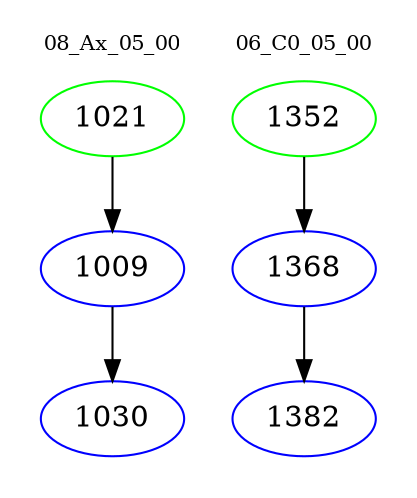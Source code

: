 digraph{
subgraph cluster_0 {
color = white
label = "08_Ax_05_00";
fontsize=10;
T0_1021 [label="1021", color="green"]
T0_1021 -> T0_1009 [color="black"]
T0_1009 [label="1009", color="blue"]
T0_1009 -> T0_1030 [color="black"]
T0_1030 [label="1030", color="blue"]
}
subgraph cluster_1 {
color = white
label = "06_C0_05_00";
fontsize=10;
T1_1352 [label="1352", color="green"]
T1_1352 -> T1_1368 [color="black"]
T1_1368 [label="1368", color="blue"]
T1_1368 -> T1_1382 [color="black"]
T1_1382 [label="1382", color="blue"]
}
}
